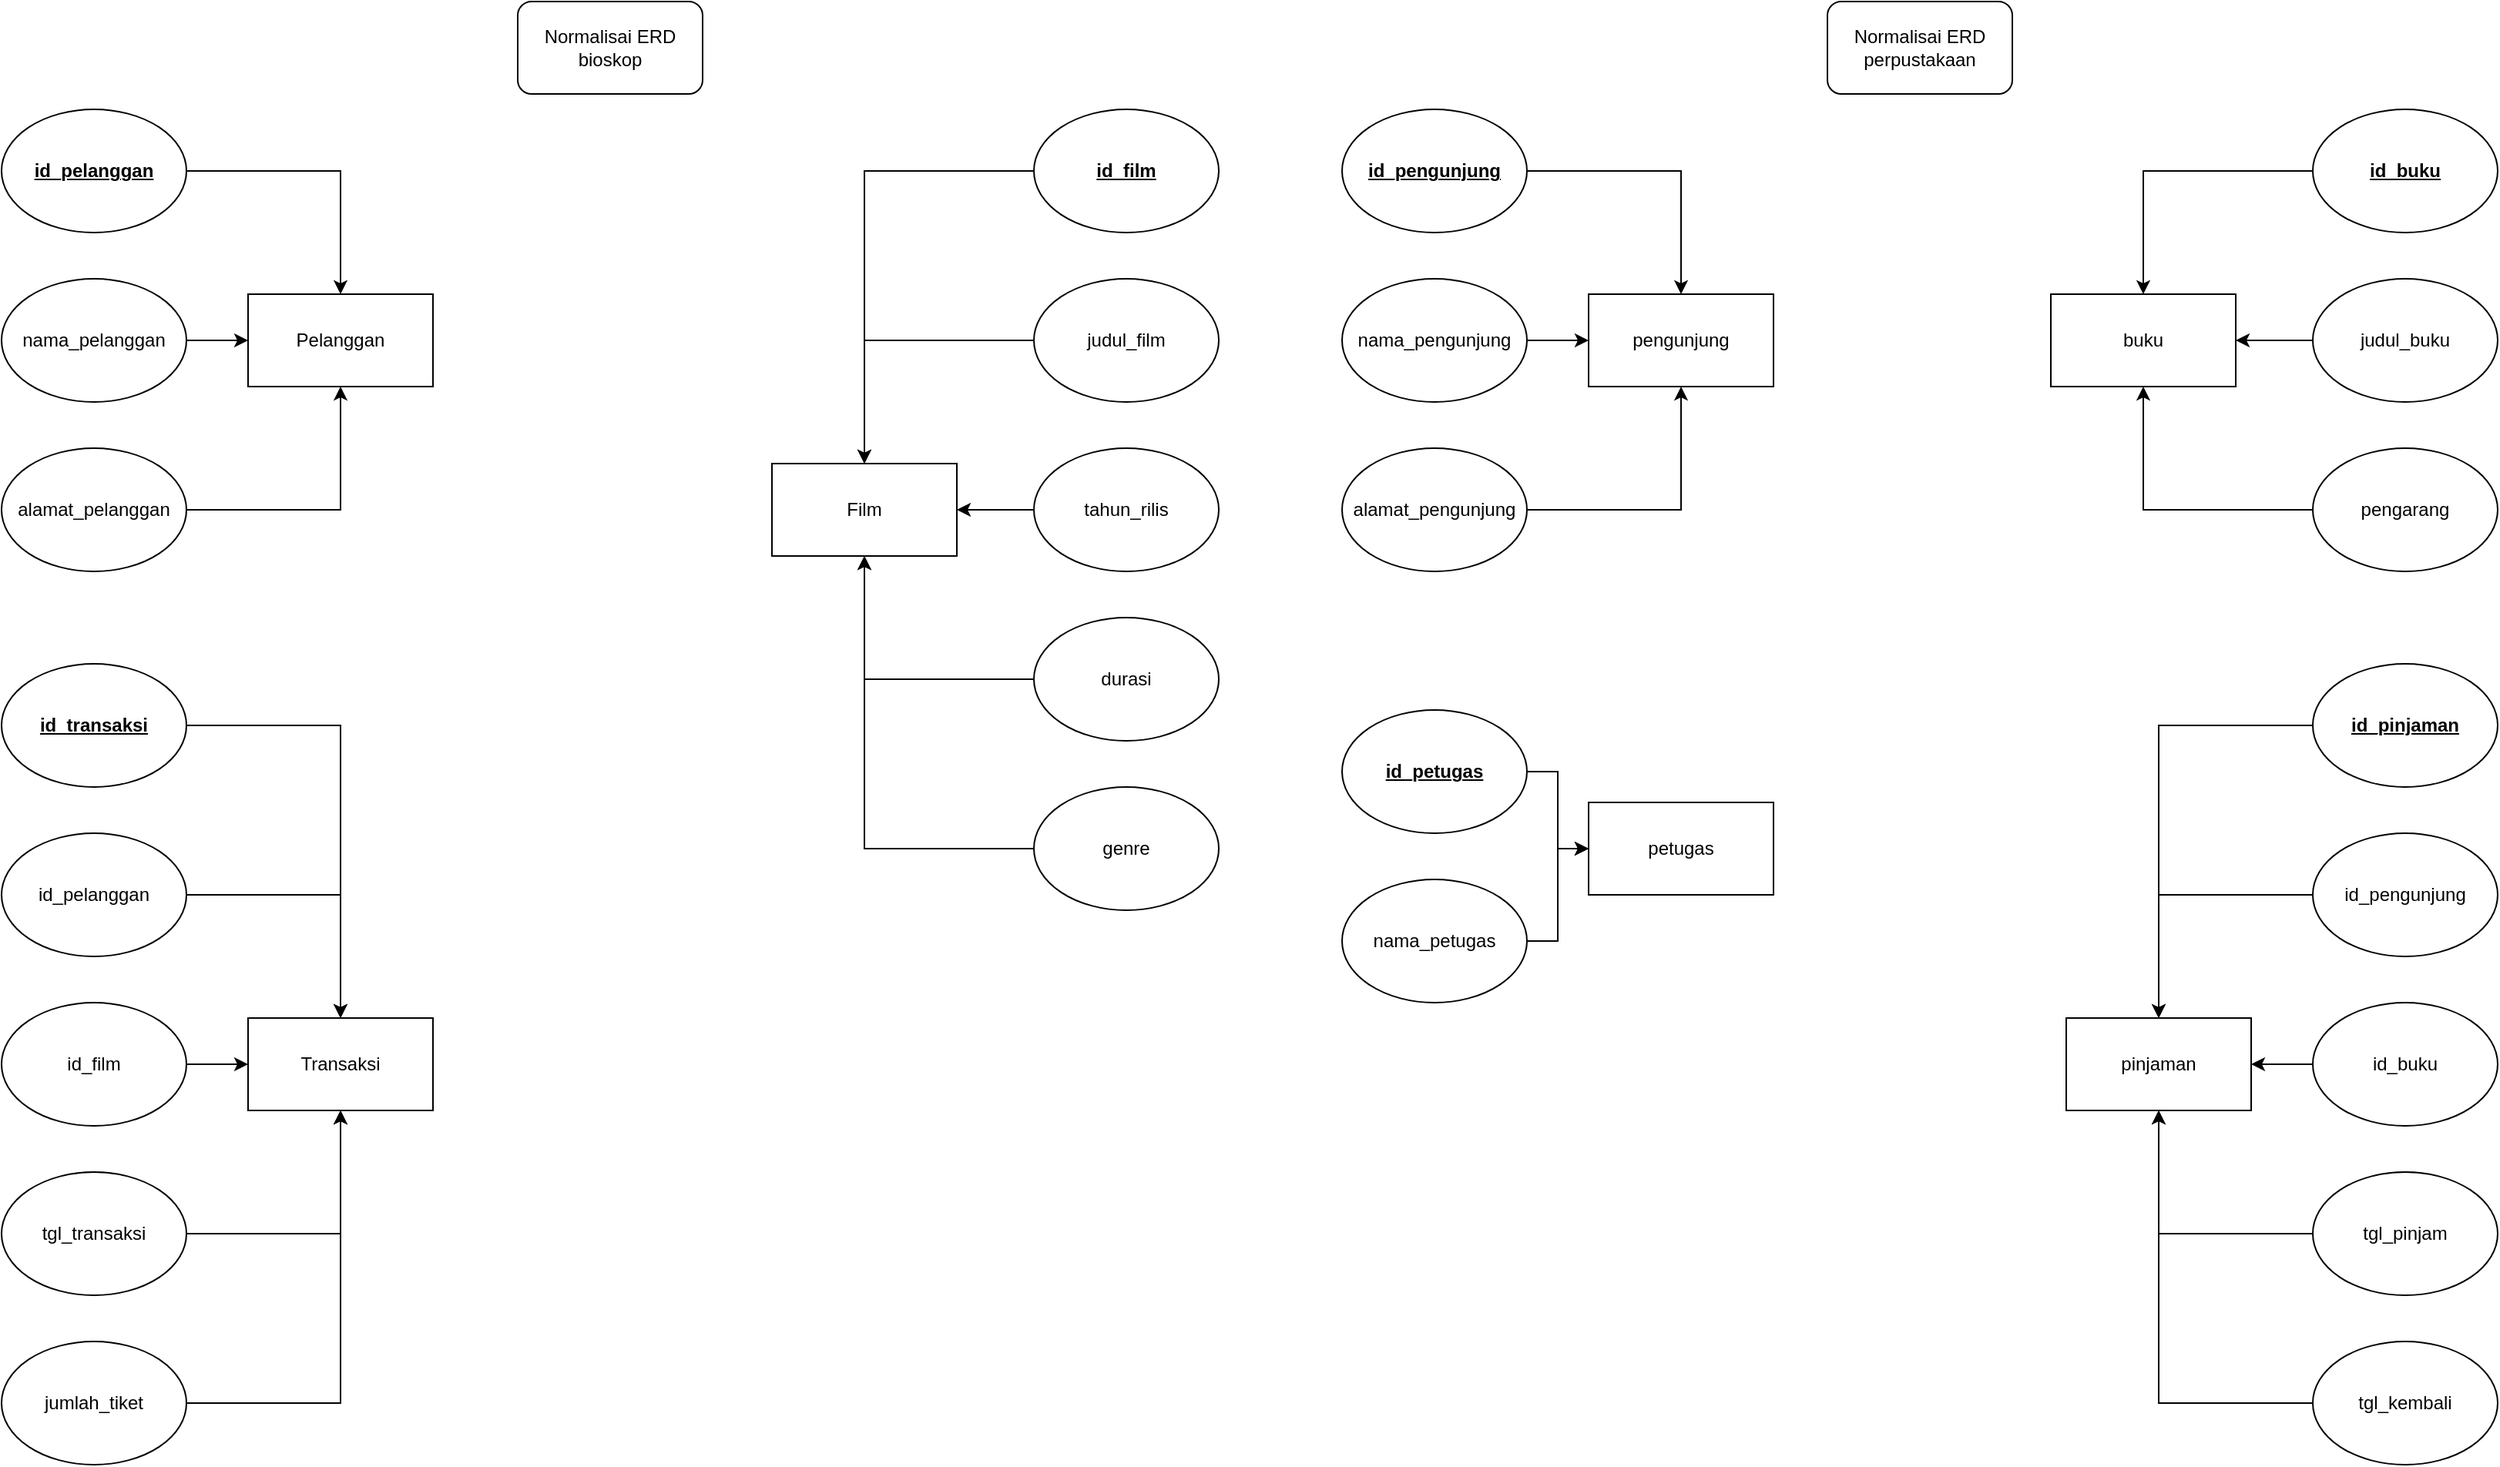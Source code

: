 <mxfile version="21.3.2" type="github">
  <diagram name="Page-1" id="5lxpTZL6Nw-YDCqKbaqC">
    <mxGraphModel dx="2120" dy="1351" grid="1" gridSize="10" guides="1" tooltips="1" connect="1" arrows="1" fold="1" page="1" pageScale="1" pageWidth="850" pageHeight="1100" math="0" shadow="0">
      <root>
        <mxCell id="0" />
        <mxCell id="1" parent="0" />
        <mxCell id="-zIho2rLV5rV_2pqszb2-2" value="Pelanggan" style="rounded=0;whiteSpace=wrap;html=1;" vertex="1" parent="1">
          <mxGeometry x="190" y="200" width="120" height="60" as="geometry" />
        </mxCell>
        <mxCell id="-zIho2rLV5rV_2pqszb2-3" value="Film" style="rounded=0;whiteSpace=wrap;html=1;" vertex="1" parent="1">
          <mxGeometry x="530" y="310" width="120" height="60" as="geometry" />
        </mxCell>
        <mxCell id="-zIho2rLV5rV_2pqszb2-4" value="Transaksi" style="rounded=0;whiteSpace=wrap;html=1;" vertex="1" parent="1">
          <mxGeometry x="190" y="670" width="120" height="60" as="geometry" />
        </mxCell>
        <mxCell id="-zIho2rLV5rV_2pqszb2-19" style="edgeStyle=orthogonalEdgeStyle;rounded=0;orthogonalLoop=1;jettySize=auto;html=1;" edge="1" parent="1" source="-zIho2rLV5rV_2pqszb2-5" target="-zIho2rLV5rV_2pqszb2-2">
          <mxGeometry relative="1" as="geometry" />
        </mxCell>
        <mxCell id="-zIho2rLV5rV_2pqszb2-5" value="&lt;b&gt;&lt;u&gt;id_pelanggan&lt;/u&gt;&lt;/b&gt;" style="ellipse;whiteSpace=wrap;html=1;" vertex="1" parent="1">
          <mxGeometry x="30" y="80" width="120" height="80" as="geometry" />
        </mxCell>
        <mxCell id="-zIho2rLV5rV_2pqszb2-20" style="edgeStyle=orthogonalEdgeStyle;rounded=0;orthogonalLoop=1;jettySize=auto;html=1;" edge="1" parent="1" source="-zIho2rLV5rV_2pqszb2-6" target="-zIho2rLV5rV_2pqszb2-2">
          <mxGeometry relative="1" as="geometry" />
        </mxCell>
        <mxCell id="-zIho2rLV5rV_2pqszb2-6" value="nama_pelanggan" style="ellipse;whiteSpace=wrap;html=1;" vertex="1" parent="1">
          <mxGeometry x="30" y="190" width="120" height="80" as="geometry" />
        </mxCell>
        <mxCell id="-zIho2rLV5rV_2pqszb2-21" style="edgeStyle=orthogonalEdgeStyle;rounded=0;orthogonalLoop=1;jettySize=auto;html=1;" edge="1" parent="1" source="-zIho2rLV5rV_2pqszb2-7" target="-zIho2rLV5rV_2pqszb2-2">
          <mxGeometry relative="1" as="geometry" />
        </mxCell>
        <mxCell id="-zIho2rLV5rV_2pqszb2-7" value="alamat_pelanggan" style="ellipse;whiteSpace=wrap;html=1;" vertex="1" parent="1">
          <mxGeometry x="30" y="300" width="120" height="80" as="geometry" />
        </mxCell>
        <mxCell id="-zIho2rLV5rV_2pqszb2-27" style="edgeStyle=orthogonalEdgeStyle;rounded=0;orthogonalLoop=1;jettySize=auto;html=1;" edge="1" parent="1" source="-zIho2rLV5rV_2pqszb2-9" target="-zIho2rLV5rV_2pqszb2-3">
          <mxGeometry relative="1" as="geometry" />
        </mxCell>
        <mxCell id="-zIho2rLV5rV_2pqszb2-9" value="&lt;b&gt;&lt;u&gt;id_film&lt;/u&gt;&lt;/b&gt;" style="ellipse;whiteSpace=wrap;html=1;" vertex="1" parent="1">
          <mxGeometry x="700" y="80" width="120" height="80" as="geometry" />
        </mxCell>
        <mxCell id="-zIho2rLV5rV_2pqszb2-28" style="edgeStyle=orthogonalEdgeStyle;rounded=0;orthogonalLoop=1;jettySize=auto;html=1;" edge="1" parent="1" source="-zIho2rLV5rV_2pqszb2-10" target="-zIho2rLV5rV_2pqszb2-3">
          <mxGeometry relative="1" as="geometry" />
        </mxCell>
        <mxCell id="-zIho2rLV5rV_2pqszb2-10" value="judul_film" style="ellipse;whiteSpace=wrap;html=1;" vertex="1" parent="1">
          <mxGeometry x="700" y="190" width="120" height="80" as="geometry" />
        </mxCell>
        <mxCell id="-zIho2rLV5rV_2pqszb2-32" style="edgeStyle=orthogonalEdgeStyle;rounded=0;orthogonalLoop=1;jettySize=auto;html=1;" edge="1" parent="1" source="-zIho2rLV5rV_2pqszb2-11" target="-zIho2rLV5rV_2pqszb2-3">
          <mxGeometry relative="1" as="geometry" />
        </mxCell>
        <mxCell id="-zIho2rLV5rV_2pqszb2-11" value="tahun_rilis" style="ellipse;whiteSpace=wrap;html=1;" vertex="1" parent="1">
          <mxGeometry x="700" y="300" width="120" height="80" as="geometry" />
        </mxCell>
        <mxCell id="-zIho2rLV5rV_2pqszb2-31" style="edgeStyle=orthogonalEdgeStyle;rounded=0;orthogonalLoop=1;jettySize=auto;html=1;" edge="1" parent="1" source="-zIho2rLV5rV_2pqszb2-12" target="-zIho2rLV5rV_2pqszb2-3">
          <mxGeometry relative="1" as="geometry" />
        </mxCell>
        <mxCell id="-zIho2rLV5rV_2pqszb2-12" value="genre" style="ellipse;whiteSpace=wrap;html=1;" vertex="1" parent="1">
          <mxGeometry x="700" y="520" width="120" height="80" as="geometry" />
        </mxCell>
        <mxCell id="-zIho2rLV5rV_2pqszb2-30" style="edgeStyle=orthogonalEdgeStyle;rounded=0;orthogonalLoop=1;jettySize=auto;html=1;" edge="1" parent="1" source="-zIho2rLV5rV_2pqszb2-13" target="-zIho2rLV5rV_2pqszb2-3">
          <mxGeometry relative="1" as="geometry" />
        </mxCell>
        <mxCell id="-zIho2rLV5rV_2pqszb2-13" value="durasi" style="ellipse;whiteSpace=wrap;html=1;" vertex="1" parent="1">
          <mxGeometry x="700" y="410" width="120" height="80" as="geometry" />
        </mxCell>
        <mxCell id="-zIho2rLV5rV_2pqszb2-22" style="edgeStyle=orthogonalEdgeStyle;rounded=0;orthogonalLoop=1;jettySize=auto;html=1;" edge="1" parent="1" source="-zIho2rLV5rV_2pqszb2-14" target="-zIho2rLV5rV_2pqszb2-4">
          <mxGeometry relative="1" as="geometry" />
        </mxCell>
        <mxCell id="-zIho2rLV5rV_2pqszb2-14" value="&lt;b&gt;&lt;u&gt;id_transaksi&lt;/u&gt;&lt;/b&gt;" style="ellipse;whiteSpace=wrap;html=1;" vertex="1" parent="1">
          <mxGeometry x="30" y="440" width="120" height="80" as="geometry" />
        </mxCell>
        <mxCell id="-zIho2rLV5rV_2pqszb2-23" style="edgeStyle=orthogonalEdgeStyle;rounded=0;orthogonalLoop=1;jettySize=auto;html=1;" edge="1" parent="1" source="-zIho2rLV5rV_2pqszb2-15" target="-zIho2rLV5rV_2pqszb2-4">
          <mxGeometry relative="1" as="geometry" />
        </mxCell>
        <mxCell id="-zIho2rLV5rV_2pqszb2-15" value="id_pelanggan" style="ellipse;whiteSpace=wrap;html=1;" vertex="1" parent="1">
          <mxGeometry x="30" y="550" width="120" height="80" as="geometry" />
        </mxCell>
        <mxCell id="-zIho2rLV5rV_2pqszb2-26" style="edgeStyle=orthogonalEdgeStyle;rounded=0;orthogonalLoop=1;jettySize=auto;html=1;" edge="1" parent="1" source="-zIho2rLV5rV_2pqszb2-16" target="-zIho2rLV5rV_2pqszb2-4">
          <mxGeometry relative="1" as="geometry" />
        </mxCell>
        <mxCell id="-zIho2rLV5rV_2pqszb2-16" value="id_film" style="ellipse;whiteSpace=wrap;html=1;" vertex="1" parent="1">
          <mxGeometry x="30" y="660" width="120" height="80" as="geometry" />
        </mxCell>
        <mxCell id="-zIho2rLV5rV_2pqszb2-24" style="edgeStyle=orthogonalEdgeStyle;rounded=0;orthogonalLoop=1;jettySize=auto;html=1;" edge="1" parent="1" source="-zIho2rLV5rV_2pqszb2-17" target="-zIho2rLV5rV_2pqszb2-4">
          <mxGeometry relative="1" as="geometry" />
        </mxCell>
        <mxCell id="-zIho2rLV5rV_2pqszb2-17" value="jumlah_tiket" style="ellipse;whiteSpace=wrap;html=1;" vertex="1" parent="1">
          <mxGeometry x="30" y="880" width="120" height="80" as="geometry" />
        </mxCell>
        <mxCell id="-zIho2rLV5rV_2pqszb2-25" style="edgeStyle=orthogonalEdgeStyle;rounded=0;orthogonalLoop=1;jettySize=auto;html=1;" edge="1" parent="1" source="-zIho2rLV5rV_2pqszb2-18" target="-zIho2rLV5rV_2pqszb2-4">
          <mxGeometry relative="1" as="geometry">
            <mxPoint x="240" y="720" as="targetPoint" />
          </mxGeometry>
        </mxCell>
        <mxCell id="-zIho2rLV5rV_2pqszb2-18" value="tgl_transaksi" style="ellipse;whiteSpace=wrap;html=1;" vertex="1" parent="1">
          <mxGeometry x="30" y="770" width="120" height="80" as="geometry" />
        </mxCell>
        <mxCell id="-zIho2rLV5rV_2pqszb2-33" value="Normalisai ERD bioskop" style="rounded=1;whiteSpace=wrap;html=1;" vertex="1" parent="1">
          <mxGeometry x="365" y="10" width="120" height="60" as="geometry" />
        </mxCell>
        <mxCell id="-zIho2rLV5rV_2pqszb2-34" value="Normalisai ERD perpustakaan" style="rounded=1;whiteSpace=wrap;html=1;" vertex="1" parent="1">
          <mxGeometry x="1215" y="10" width="120" height="60" as="geometry" />
        </mxCell>
        <mxCell id="-zIho2rLV5rV_2pqszb2-35" value="pengunjung" style="rounded=0;whiteSpace=wrap;html=1;" vertex="1" parent="1">
          <mxGeometry x="1060" y="200" width="120" height="60" as="geometry" />
        </mxCell>
        <mxCell id="-zIho2rLV5rV_2pqszb2-36" value="buku" style="rounded=0;whiteSpace=wrap;html=1;" vertex="1" parent="1">
          <mxGeometry x="1360" y="200" width="120" height="60" as="geometry" />
        </mxCell>
        <mxCell id="-zIho2rLV5rV_2pqszb2-37" value="pinjaman" style="rounded=0;whiteSpace=wrap;html=1;" vertex="1" parent="1">
          <mxGeometry x="1370" y="670" width="120" height="60" as="geometry" />
        </mxCell>
        <mxCell id="-zIho2rLV5rV_2pqszb2-38" value="petugas" style="rounded=0;whiteSpace=wrap;html=1;" vertex="1" parent="1">
          <mxGeometry x="1060" y="530" width="120" height="60" as="geometry" />
        </mxCell>
        <mxCell id="-zIho2rLV5rV_2pqszb2-53" style="edgeStyle=orthogonalEdgeStyle;rounded=0;orthogonalLoop=1;jettySize=auto;html=1;" edge="1" parent="1" source="-zIho2rLV5rV_2pqszb2-39" target="-zIho2rLV5rV_2pqszb2-35">
          <mxGeometry relative="1" as="geometry" />
        </mxCell>
        <mxCell id="-zIho2rLV5rV_2pqszb2-39" value="&lt;u&gt;id_pengunjung&lt;/u&gt;" style="ellipse;whiteSpace=wrap;html=1;fontStyle=1" vertex="1" parent="1">
          <mxGeometry x="900" y="80" width="120" height="80" as="geometry" />
        </mxCell>
        <mxCell id="-zIho2rLV5rV_2pqszb2-54" style="edgeStyle=orthogonalEdgeStyle;rounded=0;orthogonalLoop=1;jettySize=auto;html=1;" edge="1" parent="1" source="-zIho2rLV5rV_2pqszb2-40" target="-zIho2rLV5rV_2pqszb2-35">
          <mxGeometry relative="1" as="geometry" />
        </mxCell>
        <mxCell id="-zIho2rLV5rV_2pqszb2-40" value="nama_pengunjung" style="ellipse;whiteSpace=wrap;html=1;" vertex="1" parent="1">
          <mxGeometry x="900" y="190" width="120" height="80" as="geometry" />
        </mxCell>
        <mxCell id="-zIho2rLV5rV_2pqszb2-55" style="edgeStyle=orthogonalEdgeStyle;rounded=0;orthogonalLoop=1;jettySize=auto;html=1;" edge="1" parent="1" source="-zIho2rLV5rV_2pqszb2-41" target="-zIho2rLV5rV_2pqszb2-35">
          <mxGeometry relative="1" as="geometry" />
        </mxCell>
        <mxCell id="-zIho2rLV5rV_2pqszb2-41" value="alamat_pengunjung" style="ellipse;whiteSpace=wrap;html=1;" vertex="1" parent="1">
          <mxGeometry x="900" y="300" width="120" height="80" as="geometry" />
        </mxCell>
        <mxCell id="-zIho2rLV5rV_2pqszb2-56" style="edgeStyle=orthogonalEdgeStyle;rounded=0;orthogonalLoop=1;jettySize=auto;html=1;" edge="1" parent="1" source="-zIho2rLV5rV_2pqszb2-43" target="-zIho2rLV5rV_2pqszb2-36">
          <mxGeometry relative="1" as="geometry" />
        </mxCell>
        <mxCell id="-zIho2rLV5rV_2pqszb2-43" value="&lt;u&gt;id_buku&lt;/u&gt;" style="ellipse;whiteSpace=wrap;html=1;fontStyle=1" vertex="1" parent="1">
          <mxGeometry x="1530" y="80" width="120" height="80" as="geometry" />
        </mxCell>
        <mxCell id="-zIho2rLV5rV_2pqszb2-57" style="edgeStyle=orthogonalEdgeStyle;rounded=0;orthogonalLoop=1;jettySize=auto;html=1;" edge="1" parent="1" source="-zIho2rLV5rV_2pqszb2-44" target="-zIho2rLV5rV_2pqszb2-36">
          <mxGeometry relative="1" as="geometry" />
        </mxCell>
        <mxCell id="-zIho2rLV5rV_2pqszb2-44" value="judul_buku" style="ellipse;whiteSpace=wrap;html=1;" vertex="1" parent="1">
          <mxGeometry x="1530" y="190" width="120" height="80" as="geometry" />
        </mxCell>
        <mxCell id="-zIho2rLV5rV_2pqszb2-58" style="edgeStyle=orthogonalEdgeStyle;rounded=0;orthogonalLoop=1;jettySize=auto;html=1;" edge="1" parent="1" source="-zIho2rLV5rV_2pqszb2-45" target="-zIho2rLV5rV_2pqszb2-36">
          <mxGeometry relative="1" as="geometry" />
        </mxCell>
        <mxCell id="-zIho2rLV5rV_2pqszb2-45" value="pengarang" style="ellipse;whiteSpace=wrap;html=1;" vertex="1" parent="1">
          <mxGeometry x="1530" y="300" width="120" height="80" as="geometry" />
        </mxCell>
        <mxCell id="-zIho2rLV5rV_2pqszb2-64" style="edgeStyle=orthogonalEdgeStyle;rounded=0;orthogonalLoop=1;jettySize=auto;html=1;" edge="1" parent="1" source="-zIho2rLV5rV_2pqszb2-46" target="-zIho2rLV5rV_2pqszb2-38">
          <mxGeometry relative="1" as="geometry" />
        </mxCell>
        <mxCell id="-zIho2rLV5rV_2pqszb2-46" value="&lt;u&gt;id_petugas&lt;/u&gt;" style="ellipse;whiteSpace=wrap;html=1;fontStyle=1" vertex="1" parent="1">
          <mxGeometry x="900" y="470" width="120" height="80" as="geometry" />
        </mxCell>
        <mxCell id="-zIho2rLV5rV_2pqszb2-65" style="edgeStyle=orthogonalEdgeStyle;rounded=0;orthogonalLoop=1;jettySize=auto;html=1;" edge="1" parent="1" source="-zIho2rLV5rV_2pqszb2-47" target="-zIho2rLV5rV_2pqszb2-38">
          <mxGeometry relative="1" as="geometry" />
        </mxCell>
        <mxCell id="-zIho2rLV5rV_2pqszb2-47" value="nama_petugas" style="ellipse;whiteSpace=wrap;html=1;" vertex="1" parent="1">
          <mxGeometry x="900" y="580" width="120" height="80" as="geometry" />
        </mxCell>
        <mxCell id="-zIho2rLV5rV_2pqszb2-59" style="edgeStyle=orthogonalEdgeStyle;rounded=0;orthogonalLoop=1;jettySize=auto;html=1;" edge="1" parent="1" source="-zIho2rLV5rV_2pqszb2-48" target="-zIho2rLV5rV_2pqszb2-37">
          <mxGeometry relative="1" as="geometry" />
        </mxCell>
        <mxCell id="-zIho2rLV5rV_2pqszb2-48" value="&lt;u&gt;id_pinjaman&lt;/u&gt;" style="ellipse;whiteSpace=wrap;html=1;fontStyle=1" vertex="1" parent="1">
          <mxGeometry x="1530" y="440" width="120" height="80" as="geometry" />
        </mxCell>
        <mxCell id="-zIho2rLV5rV_2pqszb2-60" style="edgeStyle=orthogonalEdgeStyle;rounded=0;orthogonalLoop=1;jettySize=auto;html=1;" edge="1" parent="1" source="-zIho2rLV5rV_2pqszb2-49" target="-zIho2rLV5rV_2pqszb2-37">
          <mxGeometry relative="1" as="geometry" />
        </mxCell>
        <mxCell id="-zIho2rLV5rV_2pqszb2-49" value="id_pengunjung" style="ellipse;whiteSpace=wrap;html=1;" vertex="1" parent="1">
          <mxGeometry x="1530" y="550" width="120" height="80" as="geometry" />
        </mxCell>
        <mxCell id="-zIho2rLV5rV_2pqszb2-61" style="edgeStyle=orthogonalEdgeStyle;rounded=0;orthogonalLoop=1;jettySize=auto;html=1;" edge="1" parent="1" source="-zIho2rLV5rV_2pqszb2-50" target="-zIho2rLV5rV_2pqszb2-37">
          <mxGeometry relative="1" as="geometry" />
        </mxCell>
        <mxCell id="-zIho2rLV5rV_2pqszb2-50" value="id_buku" style="ellipse;whiteSpace=wrap;html=1;" vertex="1" parent="1">
          <mxGeometry x="1530" y="660" width="120" height="80" as="geometry" />
        </mxCell>
        <mxCell id="-zIho2rLV5rV_2pqszb2-62" style="edgeStyle=orthogonalEdgeStyle;rounded=0;orthogonalLoop=1;jettySize=auto;html=1;" edge="1" parent="1" source="-zIho2rLV5rV_2pqszb2-51" target="-zIho2rLV5rV_2pqszb2-37">
          <mxGeometry relative="1" as="geometry" />
        </mxCell>
        <mxCell id="-zIho2rLV5rV_2pqszb2-51" value="tgl_pinjam" style="ellipse;whiteSpace=wrap;html=1;" vertex="1" parent="1">
          <mxGeometry x="1530" y="770" width="120" height="80" as="geometry" />
        </mxCell>
        <mxCell id="-zIho2rLV5rV_2pqszb2-63" style="edgeStyle=orthogonalEdgeStyle;rounded=0;orthogonalLoop=1;jettySize=auto;html=1;" edge="1" parent="1" source="-zIho2rLV5rV_2pqszb2-52" target="-zIho2rLV5rV_2pqszb2-37">
          <mxGeometry relative="1" as="geometry" />
        </mxCell>
        <mxCell id="-zIho2rLV5rV_2pqszb2-52" value="tgl_kembali" style="ellipse;whiteSpace=wrap;html=1;" vertex="1" parent="1">
          <mxGeometry x="1530" y="880" width="120" height="80" as="geometry" />
        </mxCell>
      </root>
    </mxGraphModel>
  </diagram>
</mxfile>
